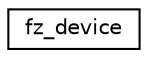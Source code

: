 digraph "Graphical Class Hierarchy"
{
 // LATEX_PDF_SIZE
  edge [fontname="Helvetica",fontsize="10",labelfontname="Helvetica",labelfontsize="10"];
  node [fontname="Helvetica",fontsize="10",shape=record];
  rankdir="LR";
  Node0 [label="fz_device",height=0.2,width=0.4,color="black", fillcolor="white", style="filled",URL="$structfz__device.html",tooltip=" "];
}
